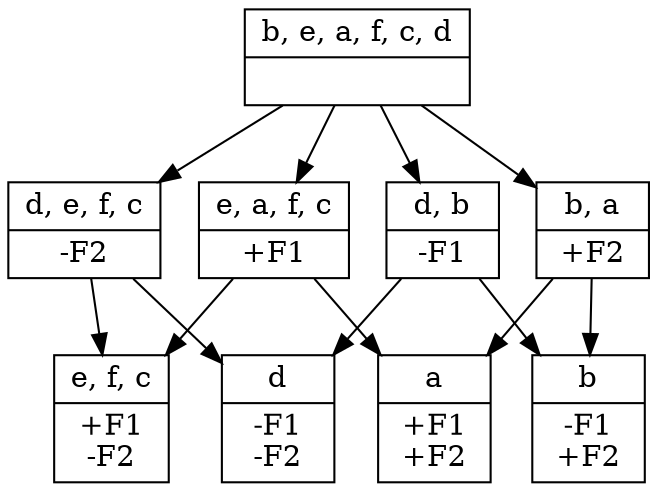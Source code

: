 // None
digraph {
	graph [ dpi = 300 ];
	0 [label="{<segs> b, e, a, f, c, d |<feats>  }",shape=record]
	1 [label="{<segs> e, f, c |<feats> +F1\n-F2 }",shape=record]
	2 [label="{<segs> e, a, f, c |<feats> +F1 }",shape=record]
	3 [label="{<segs> b, a |<feats> +F2 }",shape=record]
	4 [label="{<segs> a |<feats> +F1\n+F2 }",shape=record]
	5 [label="{<segs> d, b |<feats> -F1 }",shape=record]
	6 [label="{<segs> b |<feats> -F1\n+F2 }",shape=record]
	7 [label="{<segs> d, e, f, c |<feats> -F2 }",shape=record]
	8 [label="{<segs> d |<feats> -F1\n-F2 }",shape=record]
	0 -> 2	0 -> 3	0 -> 5	0 -> 7	2 -> 1	2 -> 4	3 -> 4	3 -> 6	5 -> 6	5 -> 8	7 -> 1	7 -> 8
{rank=same; 4 6 8}
}